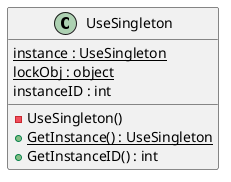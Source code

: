 @startuml
class UseSingleton {
    {static} instance : UseSingleton
    {static} lockObj : object
    instanceID : int
    - UseSingleton()
    + {static} GetInstance() : UseSingleton
    + GetInstanceID() : int
}
@enduml
